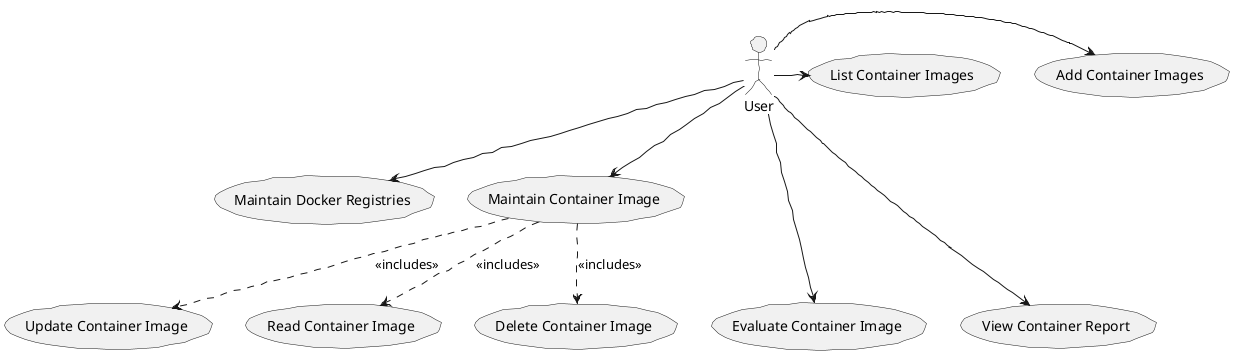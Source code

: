 @startuml
skinparam handwritten true
:User: as User
(Add Container Images) as (UC1)
(List Container Images) as (UC2)
(Maintain Docker Registries) as (MDR1)

(Maintain Container Image) as (UC3)
(Update Container Image) as (UC3a)
(Read Container Image) as (UC3b)
(Delete Container Image) as (UC3c)

(Evaluate Container Image) as (UC4)
(View Container Report) as (UC5)

User -> (UC1)
User -> (UC2)
User --> (UC3)
User ---> (UC4)
User ---> (UC5)
User --> (MDR1)

(UC3) ..> (UC3a) :<<includes>>
(UC3) ..> (UC3b) :<<includes>>
(UC3) ..> (UC3c) :<<includes>>
@enduml
